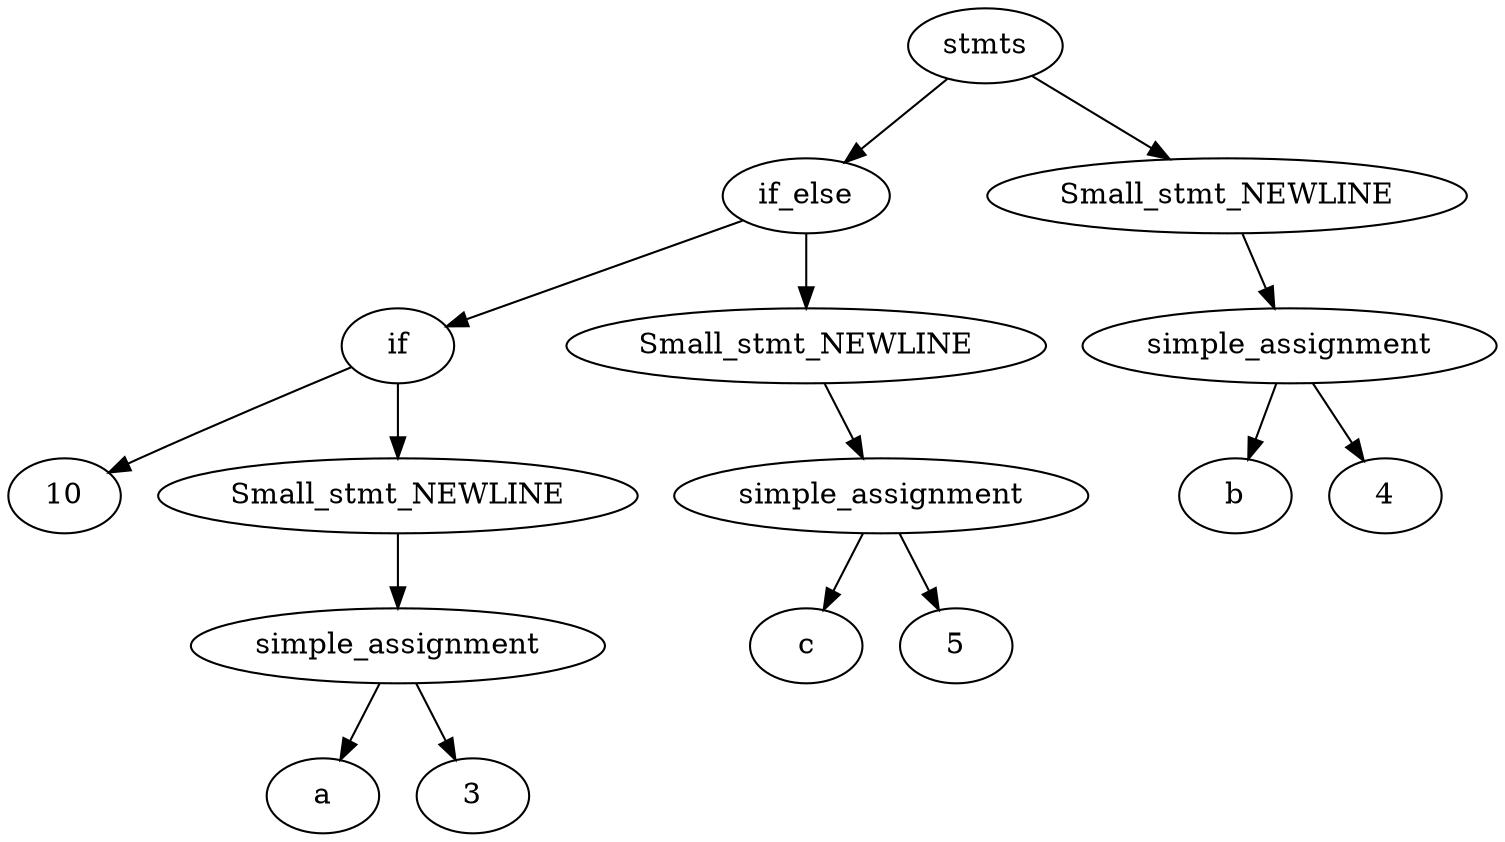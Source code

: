 strict digraph ast {
	node0 [label=10];
	node1 [label=a];
	node2 [label=3];
	node3 [label=simple_assignment];
	node3 -> node1;
	node3 -> node2;
	node4 [label=Small_stmt_NEWLINE];
	node4 -> node3;
	node5 [label=if];
	node5 -> node0;
	node5 -> node4;
	node6 [label=c];
	node7 [label=5];
	node8 [label=simple_assignment];
	node8 -> node6;
	node8 -> node7;
	node9 [label=Small_stmt_NEWLINE];
	node9 -> node8;
	node10 [label=if_else];
	node10 -> node5;
	node10 -> node9;
	node11 [label=b];
	node12 [label=4];
	node13 [label=simple_assignment];
	node13 -> node11;
	node13 -> node12;
	node14 [label=Small_stmt_NEWLINE];
	node14 -> node13;
	node15 [label=stmts];
	node15 -> node10;
	node15 -> node14;
}
